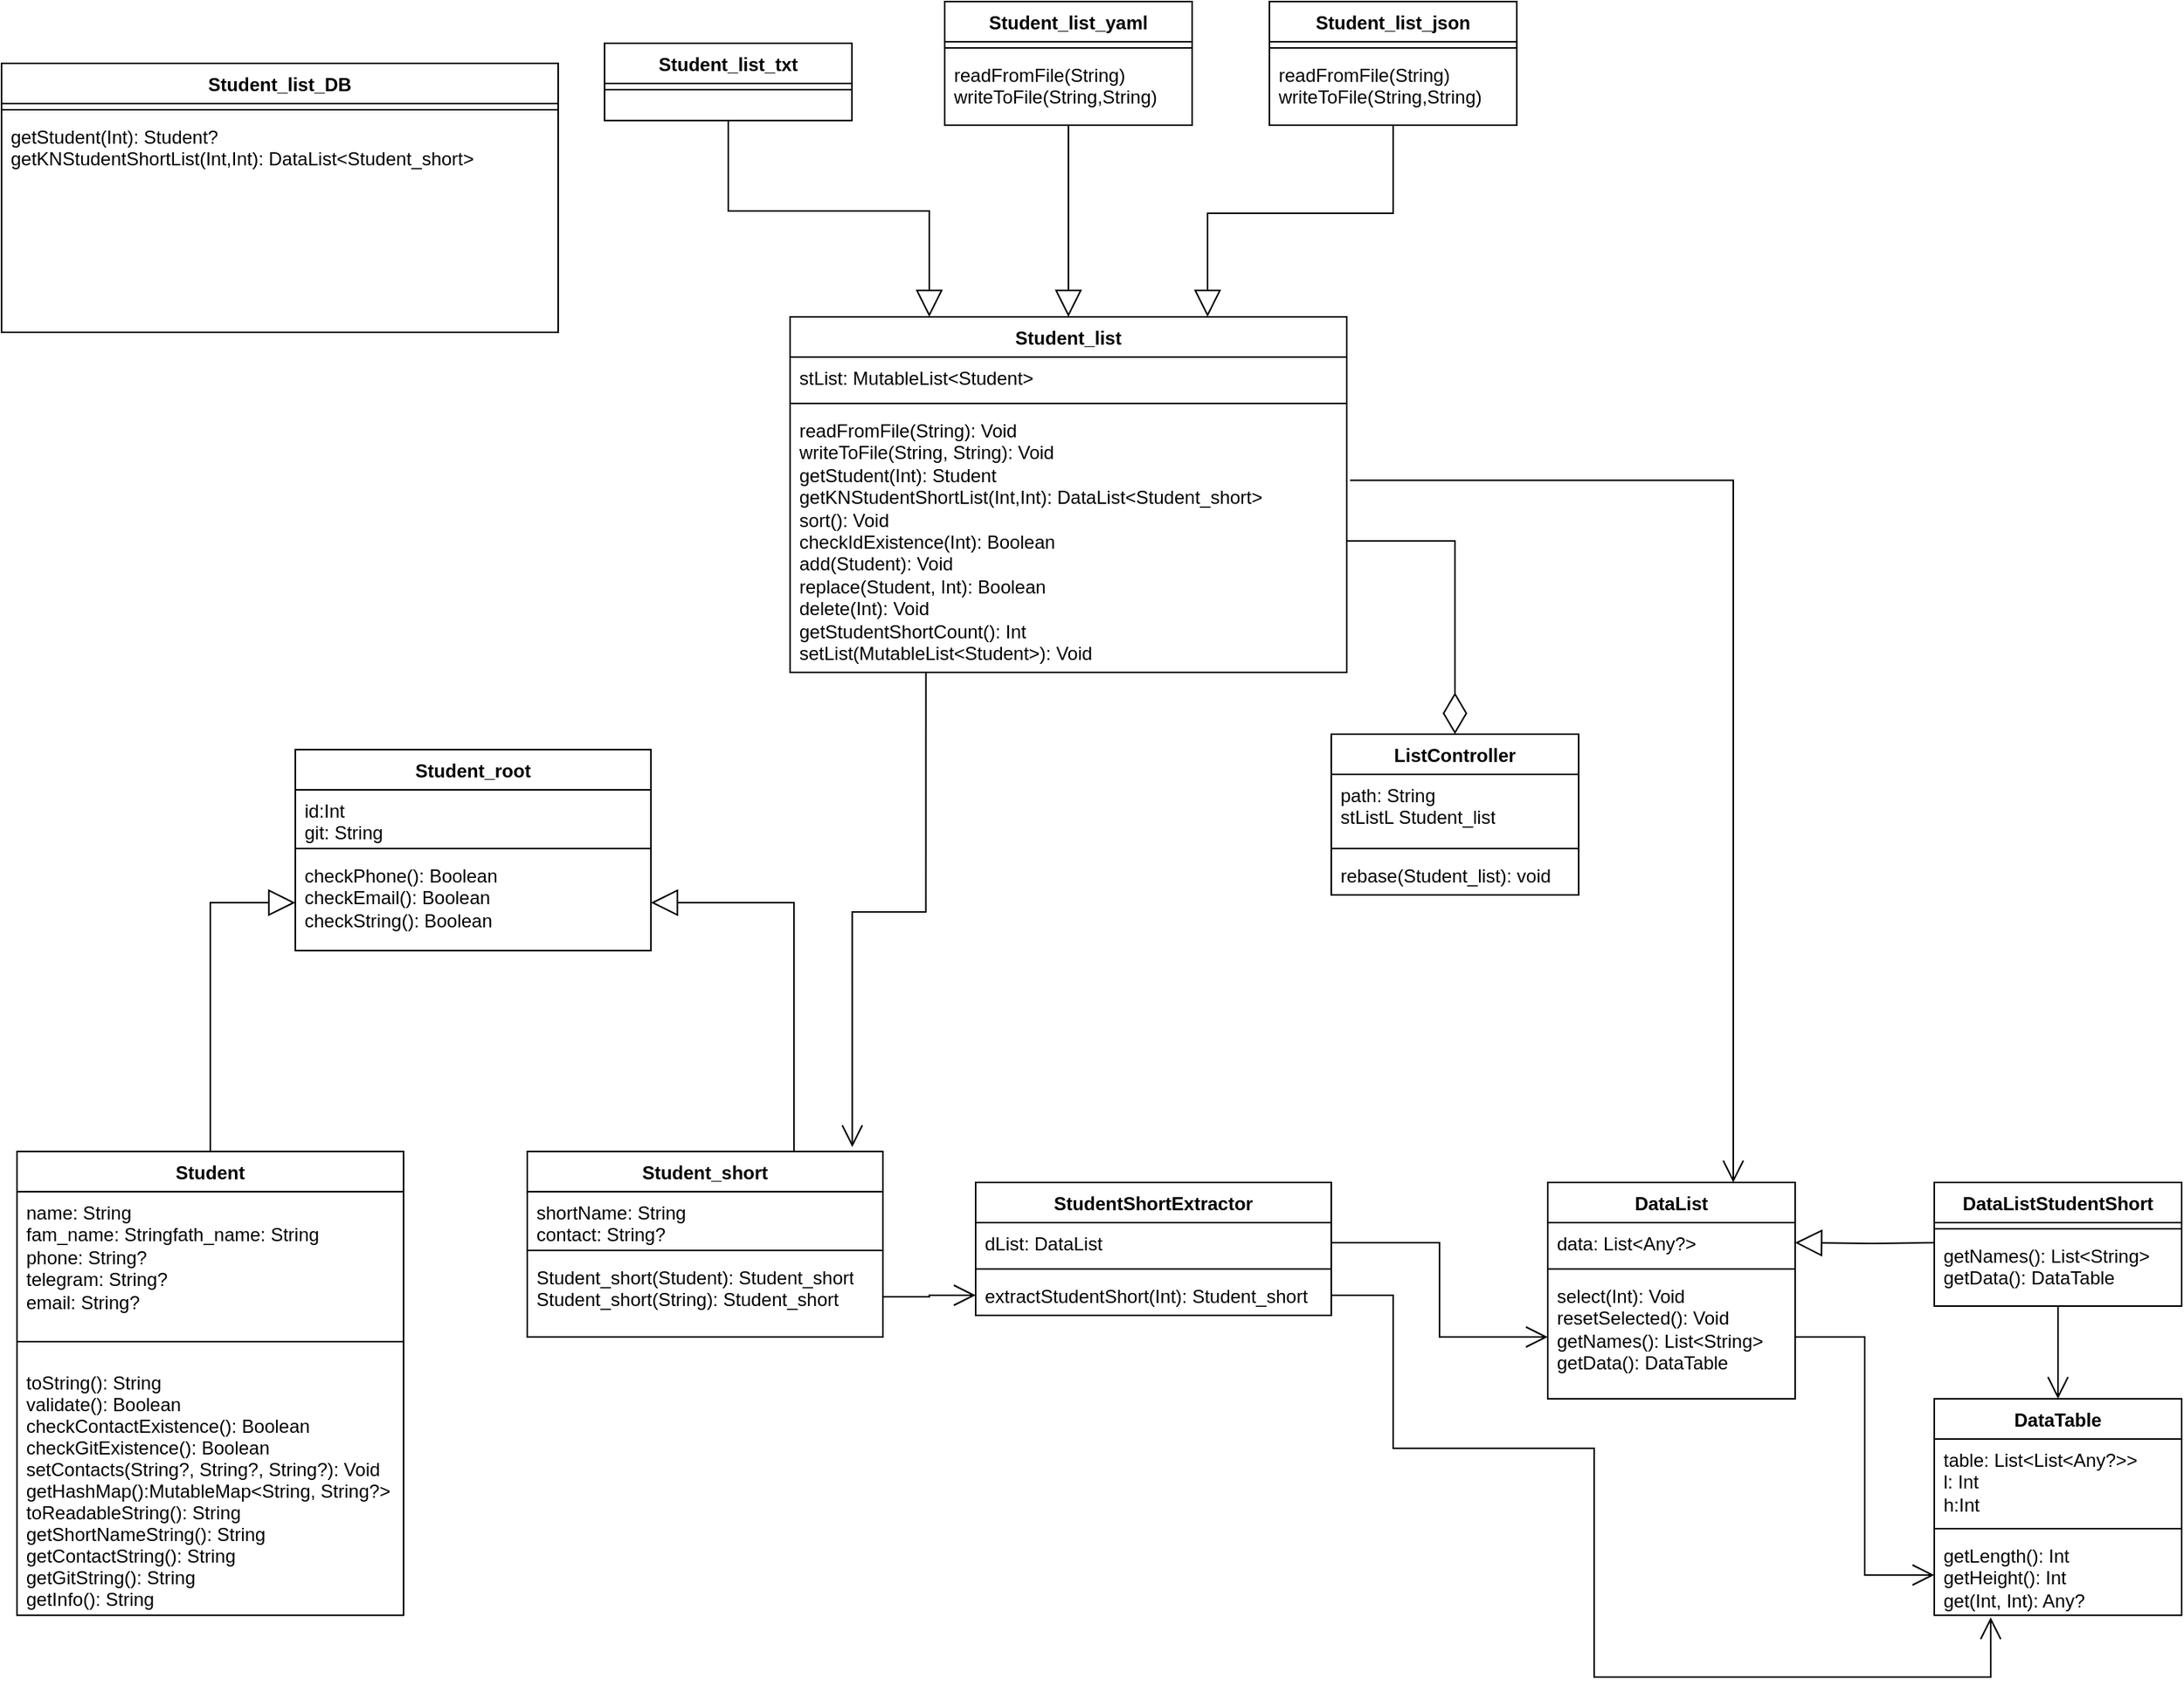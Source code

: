 <mxfile version="25.0.2">
  <diagram id="C5RBs43oDa-KdzZeNtuy" name="Page-1">
    <mxGraphModel dx="794" dy="1688" grid="1" gridSize="10" guides="1" tooltips="1" connect="1" arrows="1" fold="1" page="1" pageScale="1" pageWidth="827" pageHeight="1169" math="0" shadow="0">
      <root>
        <mxCell id="WIyWlLk6GJQsqaUBKTNV-0" />
        <mxCell id="WIyWlLk6GJQsqaUBKTNV-1" parent="WIyWlLk6GJQsqaUBKTNV-0" />
        <mxCell id="zkfFHV4jXpPFQw0GAbJ--0" value="Student" style="swimlane;fontStyle=1;align=center;verticalAlign=top;childLayout=stackLayout;horizontal=1;startSize=26;horizontalStack=0;resizeParent=1;resizeLast=0;collapsible=1;marginBottom=0;rounded=0;shadow=0;strokeWidth=1;" parent="WIyWlLk6GJQsqaUBKTNV-1" vertex="1">
          <mxGeometry x="300" y="120" width="250" height="300" as="geometry">
            <mxRectangle x="230" y="140" width="160" height="26" as="alternateBounds" />
          </mxGeometry>
        </mxCell>
        <mxCell id="zkfFHV4jXpPFQw0GAbJ--3" value="&lt;div&gt;&lt;span style=&quot;background-color: initial;&quot;&gt;name: String&lt;/span&gt;&lt;br&gt;&lt;/div&gt;fam_name: Stringfath_name: String&lt;br&gt;phone: String?&lt;br&gt;telegram: String?&lt;br&gt;email: String?" style="text;align=left;verticalAlign=top;spacingLeft=4;spacingRight=4;overflow=hidden;rotatable=0;points=[[0,0.5],[1,0.5]];portConstraint=eastwest;rounded=0;shadow=0;html=1;" parent="zkfFHV4jXpPFQw0GAbJ--0" vertex="1">
          <mxGeometry y="26" width="250" height="84" as="geometry" />
        </mxCell>
        <mxCell id="zkfFHV4jXpPFQw0GAbJ--4" value="" style="line;html=1;strokeWidth=1;align=left;verticalAlign=middle;spacingTop=-1;spacingLeft=3;spacingRight=3;rotatable=0;labelPosition=right;points=[];portConstraint=eastwest;" parent="zkfFHV4jXpPFQw0GAbJ--0" vertex="1">
          <mxGeometry y="110" width="250" height="26" as="geometry" />
        </mxCell>
        <mxCell id="zkfFHV4jXpPFQw0GAbJ--5" value="toString(): String&#xa;validate(): Boolean&#xa;checkContactExistence(): Boolean&#xa;checkGitExistence(): Boolean&#xa;setContacts(String?, String?, String?): Void&#xa;getHashMap():MutableMap&lt;String, String?&gt;&#xa;toReadableString(): String&#xa;getShortNameString(): String&#xa;getContactString(): String&#xa;getGitString(): String&#xa;getInfo(): String&#xa;&#xa;" style="text;align=left;verticalAlign=top;spacingLeft=4;spacingRight=4;overflow=hidden;rotatable=0;points=[[0,0.5],[1,0.5]];portConstraint=eastwest;" parent="zkfFHV4jXpPFQw0GAbJ--0" vertex="1">
          <mxGeometry y="136" width="250" height="164" as="geometry" />
        </mxCell>
        <mxCell id="C5ZZN1iI5JI8VcaqUViz-1" value="Student_short" style="swimlane;fontStyle=1;align=center;verticalAlign=top;childLayout=stackLayout;horizontal=1;startSize=26;horizontalStack=0;resizeParent=1;resizeParentMax=0;resizeLast=0;collapsible=1;marginBottom=0;whiteSpace=wrap;html=1;" parent="WIyWlLk6GJQsqaUBKTNV-1" vertex="1">
          <mxGeometry x="630" y="120" width="230" height="120" as="geometry" />
        </mxCell>
        <mxCell id="C5ZZN1iI5JI8VcaqUViz-2" value="&lt;div&gt;&lt;span style=&quot;background-color: initial;&quot;&gt;shortName: String&lt;/span&gt;&lt;br&gt;&lt;/div&gt;&lt;div&gt;contact: String?&lt;/div&gt;" style="text;strokeColor=none;fillColor=none;align=left;verticalAlign=top;spacingLeft=4;spacingRight=4;overflow=hidden;rotatable=0;points=[[0,0.5],[1,0.5]];portConstraint=eastwest;whiteSpace=wrap;html=1;" parent="C5ZZN1iI5JI8VcaqUViz-1" vertex="1">
          <mxGeometry y="26" width="230" height="34" as="geometry" />
        </mxCell>
        <mxCell id="C5ZZN1iI5JI8VcaqUViz-3" value="" style="line;strokeWidth=1;fillColor=none;align=left;verticalAlign=middle;spacingTop=-1;spacingLeft=3;spacingRight=3;rotatable=0;labelPosition=right;points=[];portConstraint=eastwest;strokeColor=inherit;" parent="C5ZZN1iI5JI8VcaqUViz-1" vertex="1">
          <mxGeometry y="60" width="230" height="8" as="geometry" />
        </mxCell>
        <mxCell id="C5ZZN1iI5JI8VcaqUViz-4" value="&lt;div&gt;&lt;span style=&quot;text-wrap: nowrap;&quot;&gt;Student_short(Student): Student_short&lt;/span&gt;&lt;/div&gt;&lt;div&gt;&lt;span style=&quot;text-wrap: nowrap;&quot;&gt;Student_short(String): Student_short&lt;/span&gt;&lt;/div&gt;" style="text;strokeColor=none;fillColor=none;align=left;verticalAlign=top;spacingLeft=4;spacingRight=4;overflow=hidden;rotatable=0;points=[[0,0.5],[1,0.5]];portConstraint=eastwest;whiteSpace=wrap;html=1;" parent="C5ZZN1iI5JI8VcaqUViz-1" vertex="1">
          <mxGeometry y="68" width="230" height="52" as="geometry" />
        </mxCell>
        <mxCell id="C5ZZN1iI5JI8VcaqUViz-9" value="Student_root" style="swimlane;fontStyle=1;align=center;verticalAlign=top;childLayout=stackLayout;horizontal=1;startSize=26;horizontalStack=0;resizeParent=1;resizeParentMax=0;resizeLast=0;collapsible=1;marginBottom=0;whiteSpace=wrap;html=1;" parent="WIyWlLk6GJQsqaUBKTNV-1" vertex="1">
          <mxGeometry x="480" y="-140" width="230" height="130" as="geometry" />
        </mxCell>
        <mxCell id="C5ZZN1iI5JI8VcaqUViz-10" value="&lt;div&gt;id:Int&amp;nbsp;&lt;/div&gt;&lt;div&gt;git: String&lt;/div&gt;" style="text;strokeColor=none;fillColor=none;align=left;verticalAlign=top;spacingLeft=4;spacingRight=4;overflow=hidden;rotatable=0;points=[[0,0.5],[1,0.5]];portConstraint=eastwest;whiteSpace=wrap;html=1;" parent="C5ZZN1iI5JI8VcaqUViz-9" vertex="1">
          <mxGeometry y="26" width="230" height="34" as="geometry" />
        </mxCell>
        <mxCell id="C5ZZN1iI5JI8VcaqUViz-11" value="" style="line;strokeWidth=1;fillColor=none;align=left;verticalAlign=middle;spacingTop=-1;spacingLeft=3;spacingRight=3;rotatable=0;labelPosition=right;points=[];portConstraint=eastwest;strokeColor=inherit;" parent="C5ZZN1iI5JI8VcaqUViz-9" vertex="1">
          <mxGeometry y="60" width="230" height="8" as="geometry" />
        </mxCell>
        <mxCell id="C5ZZN1iI5JI8VcaqUViz-12" value="&lt;span style=&quot;text-wrap: nowrap;&quot;&gt;checkPhone(): Boolean&lt;/span&gt;&lt;br style=&quot;padding: 0px; margin: 0px; text-wrap: nowrap;&quot;&gt;&lt;span style=&quot;text-wrap: nowrap;&quot;&gt;checkEmail(): Boolean&lt;/span&gt;&lt;br style=&quot;padding: 0px; margin: 0px; text-wrap: nowrap;&quot;&gt;&lt;span style=&quot;text-wrap: nowrap;&quot;&gt;checkString(): Boolean&lt;/span&gt;" style="text;strokeColor=none;fillColor=none;align=left;verticalAlign=top;spacingLeft=4;spacingRight=4;overflow=hidden;rotatable=0;points=[[0,0.5],[1,0.5]];portConstraint=eastwest;whiteSpace=wrap;html=1;" parent="C5ZZN1iI5JI8VcaqUViz-9" vertex="1">
          <mxGeometry y="68" width="230" height="62" as="geometry" />
        </mxCell>
        <mxCell id="C5ZZN1iI5JI8VcaqUViz-14" style="edgeStyle=orthogonalEdgeStyle;rounded=0;orthogonalLoop=1;jettySize=auto;html=1;endArrow=block;endFill=0;endSize=15;exitX=0.5;exitY=0;exitDx=0;exitDy=0;entryX=0;entryY=0.5;entryDx=0;entryDy=0;" parent="WIyWlLk6GJQsqaUBKTNV-1" source="zkfFHV4jXpPFQw0GAbJ--0" target="C5ZZN1iI5JI8VcaqUViz-12" edge="1">
          <mxGeometry relative="1" as="geometry">
            <mxPoint x="360" as="targetPoint" />
          </mxGeometry>
        </mxCell>
        <mxCell id="C5ZZN1iI5JI8VcaqUViz-15" style="edgeStyle=orthogonalEdgeStyle;rounded=0;orthogonalLoop=1;jettySize=auto;html=1;endArrow=block;endFill=0;endSize=15;exitX=0.75;exitY=0;exitDx=0;exitDy=0;entryX=1;entryY=0.5;entryDx=0;entryDy=0;" parent="WIyWlLk6GJQsqaUBKTNV-1" source="C5ZZN1iI5JI8VcaqUViz-1" target="C5ZZN1iI5JI8VcaqUViz-12" edge="1">
          <mxGeometry relative="1" as="geometry">
            <mxPoint x="910" y="50" as="targetPoint" />
          </mxGeometry>
        </mxCell>
        <mxCell id="KrhgIjBaAqz-MgIfs9EY-0" value="DataList" style="swimlane;fontStyle=1;align=center;verticalAlign=top;childLayout=stackLayout;horizontal=1;startSize=26;horizontalStack=0;resizeParent=1;resizeParentMax=0;resizeLast=0;collapsible=1;marginBottom=0;whiteSpace=wrap;html=1;" parent="WIyWlLk6GJQsqaUBKTNV-1" vertex="1">
          <mxGeometry x="1290" y="140" width="160" height="140" as="geometry" />
        </mxCell>
        <mxCell id="KrhgIjBaAqz-MgIfs9EY-1" value="data: List&amp;lt;Any?&amp;gt;" style="text;strokeColor=none;fillColor=none;align=left;verticalAlign=top;spacingLeft=4;spacingRight=4;overflow=hidden;rotatable=0;points=[[0,0.5],[1,0.5]];portConstraint=eastwest;whiteSpace=wrap;html=1;" parent="KrhgIjBaAqz-MgIfs9EY-0" vertex="1">
          <mxGeometry y="26" width="160" height="26" as="geometry" />
        </mxCell>
        <mxCell id="KrhgIjBaAqz-MgIfs9EY-2" value="" style="line;strokeWidth=1;fillColor=none;align=left;verticalAlign=middle;spacingTop=-1;spacingLeft=3;spacingRight=3;rotatable=0;labelPosition=right;points=[];portConstraint=eastwest;strokeColor=inherit;" parent="KrhgIjBaAqz-MgIfs9EY-0" vertex="1">
          <mxGeometry y="52" width="160" height="8" as="geometry" />
        </mxCell>
        <mxCell id="KrhgIjBaAqz-MgIfs9EY-3" value="select(Int): Void&lt;div&gt;resetSelected(): Void&lt;/div&gt;&lt;div&gt;getNames(): List&amp;lt;String&amp;gt;&lt;/div&gt;&lt;div&gt;getData(): DataTable&lt;/div&gt;" style="text;strokeColor=none;fillColor=none;align=left;verticalAlign=top;spacingLeft=4;spacingRight=4;overflow=hidden;rotatable=0;points=[[0,0.5],[1,0.5]];portConstraint=eastwest;whiteSpace=wrap;html=1;" parent="KrhgIjBaAqz-MgIfs9EY-0" vertex="1">
          <mxGeometry y="60" width="160" height="80" as="geometry" />
        </mxCell>
        <mxCell id="KrhgIjBaAqz-MgIfs9EY-4" value="DataTable" style="swimlane;fontStyle=1;align=center;verticalAlign=top;childLayout=stackLayout;horizontal=1;startSize=26;horizontalStack=0;resizeParent=1;resizeParentMax=0;resizeLast=0;collapsible=1;marginBottom=0;whiteSpace=wrap;html=1;" parent="WIyWlLk6GJQsqaUBKTNV-1" vertex="1">
          <mxGeometry x="1540" y="280" width="160" height="140" as="geometry" />
        </mxCell>
        <mxCell id="KrhgIjBaAqz-MgIfs9EY-5" value="table: List&amp;lt;List&amp;lt;Any?&amp;gt;&amp;gt;&lt;div&gt;l: Int&lt;/div&gt;&lt;div&gt;h:Int&amp;nbsp;&lt;/div&gt;" style="text;strokeColor=none;fillColor=none;align=left;verticalAlign=top;spacingLeft=4;spacingRight=4;overflow=hidden;rotatable=0;points=[[0,0.5],[1,0.5]];portConstraint=eastwest;whiteSpace=wrap;html=1;" parent="KrhgIjBaAqz-MgIfs9EY-4" vertex="1">
          <mxGeometry y="26" width="160" height="54" as="geometry" />
        </mxCell>
        <mxCell id="KrhgIjBaAqz-MgIfs9EY-6" value="" style="line;strokeWidth=1;fillColor=none;align=left;verticalAlign=middle;spacingTop=-1;spacingLeft=3;spacingRight=3;rotatable=0;labelPosition=right;points=[];portConstraint=eastwest;strokeColor=inherit;" parent="KrhgIjBaAqz-MgIfs9EY-4" vertex="1">
          <mxGeometry y="80" width="160" height="8" as="geometry" />
        </mxCell>
        <mxCell id="KrhgIjBaAqz-MgIfs9EY-7" value="getLength(): Int&lt;div&gt;getHeight(): Int&lt;/div&gt;&lt;div&gt;get(Int, Int): Any?&lt;/div&gt;" style="text;strokeColor=none;fillColor=none;align=left;verticalAlign=top;spacingLeft=4;spacingRight=4;overflow=hidden;rotatable=0;points=[[0,0.5],[1,0.5]];portConstraint=eastwest;whiteSpace=wrap;html=1;" parent="KrhgIjBaAqz-MgIfs9EY-4" vertex="1">
          <mxGeometry y="88" width="160" height="52" as="geometry" />
        </mxCell>
        <mxCell id="KrhgIjBaAqz-MgIfs9EY-8" value="DataListStudentShort" style="swimlane;fontStyle=1;align=center;verticalAlign=top;childLayout=stackLayout;horizontal=1;startSize=26;horizontalStack=0;resizeParent=1;resizeParentMax=0;resizeLast=0;collapsible=1;marginBottom=0;whiteSpace=wrap;html=1;" parent="WIyWlLk6GJQsqaUBKTNV-1" vertex="1">
          <mxGeometry x="1540" y="140" width="160" height="80" as="geometry" />
        </mxCell>
        <mxCell id="KrhgIjBaAqz-MgIfs9EY-10" value="" style="line;strokeWidth=1;fillColor=none;align=left;verticalAlign=middle;spacingTop=-1;spacingLeft=3;spacingRight=3;rotatable=0;labelPosition=right;points=[];portConstraint=eastwest;strokeColor=inherit;" parent="KrhgIjBaAqz-MgIfs9EY-8" vertex="1">
          <mxGeometry y="26" width="160" height="8" as="geometry" />
        </mxCell>
        <mxCell id="KrhgIjBaAqz-MgIfs9EY-11" value="getNames(): List&amp;lt;String&amp;gt;&lt;div&gt;getData(): DataTable&lt;/div&gt;" style="text;strokeColor=none;fillColor=none;align=left;verticalAlign=top;spacingLeft=4;spacingRight=4;overflow=hidden;rotatable=0;points=[[0,0.5],[1,0.5]];portConstraint=eastwest;whiteSpace=wrap;html=1;" parent="KrhgIjBaAqz-MgIfs9EY-8" vertex="1">
          <mxGeometry y="34" width="160" height="46" as="geometry" />
        </mxCell>
        <mxCell id="KrhgIjBaAqz-MgIfs9EY-14" style="edgeStyle=orthogonalEdgeStyle;rounded=0;orthogonalLoop=1;jettySize=auto;html=1;endArrow=block;endFill=0;endSize=15;exitX=0;exitY=0.5;exitDx=0;exitDy=0;entryX=1;entryY=0.5;entryDx=0;entryDy=0;" parent="WIyWlLk6GJQsqaUBKTNV-1" target="KrhgIjBaAqz-MgIfs9EY-1" edge="1">
          <mxGeometry relative="1" as="geometry">
            <mxPoint x="1540" y="179.0" as="sourcePoint" />
            <mxPoint x="1210" y="90" as="targetPoint" />
          </mxGeometry>
        </mxCell>
        <mxCell id="KrhgIjBaAqz-MgIfs9EY-20" value="StudentShortExtractor" style="swimlane;fontStyle=1;align=center;verticalAlign=top;childLayout=stackLayout;horizontal=1;startSize=26;horizontalStack=0;resizeParent=1;resizeParentMax=0;resizeLast=0;collapsible=1;marginBottom=0;whiteSpace=wrap;html=1;" parent="WIyWlLk6GJQsqaUBKTNV-1" vertex="1">
          <mxGeometry x="920" y="140" width="230" height="86" as="geometry" />
        </mxCell>
        <mxCell id="KrhgIjBaAqz-MgIfs9EY-21" value="dList: DataList" style="text;strokeColor=none;fillColor=none;align=left;verticalAlign=top;spacingLeft=4;spacingRight=4;overflow=hidden;rotatable=0;points=[[0,0.5],[1,0.5]];portConstraint=eastwest;whiteSpace=wrap;html=1;" parent="KrhgIjBaAqz-MgIfs9EY-20" vertex="1">
          <mxGeometry y="26" width="230" height="26" as="geometry" />
        </mxCell>
        <mxCell id="KrhgIjBaAqz-MgIfs9EY-22" value="" style="line;strokeWidth=1;fillColor=none;align=left;verticalAlign=middle;spacingTop=-1;spacingLeft=3;spacingRight=3;rotatable=0;labelPosition=right;points=[];portConstraint=eastwest;strokeColor=inherit;" parent="KrhgIjBaAqz-MgIfs9EY-20" vertex="1">
          <mxGeometry y="52" width="230" height="8" as="geometry" />
        </mxCell>
        <mxCell id="KrhgIjBaAqz-MgIfs9EY-23" value="extractStudentShort(Int): Student_short" style="text;strokeColor=none;fillColor=none;align=left;verticalAlign=top;spacingLeft=4;spacingRight=4;overflow=hidden;rotatable=0;points=[[0,0.5],[1,0.5]];portConstraint=eastwest;whiteSpace=wrap;html=1;" parent="KrhgIjBaAqz-MgIfs9EY-20" vertex="1">
          <mxGeometry y="60" width="230" height="26" as="geometry" />
        </mxCell>
        <mxCell id="KrhgIjBaAqz-MgIfs9EY-27" value="" style="endArrow=open;endFill=1;endSize=12;html=1;rounded=0;entryX=0;entryY=0.5;entryDx=0;entryDy=0;exitX=1;exitY=0.5;exitDx=0;exitDy=0;edgeStyle=orthogonalEdgeStyle;" parent="WIyWlLk6GJQsqaUBKTNV-1" source="KrhgIjBaAqz-MgIfs9EY-21" target="KrhgIjBaAqz-MgIfs9EY-3" edge="1">
          <mxGeometry width="160" relative="1" as="geometry">
            <mxPoint x="1080" y="370" as="sourcePoint" />
            <mxPoint x="1240" y="370" as="targetPoint" />
          </mxGeometry>
        </mxCell>
        <mxCell id="KrhgIjBaAqz-MgIfs9EY-29" value="" style="endArrow=open;endFill=1;endSize=12;html=1;rounded=0;exitX=1;exitY=0.5;exitDx=0;exitDy=0;entryX=0.228;entryY=1.026;entryDx=0;entryDy=0;entryPerimeter=0;edgeStyle=orthogonalEdgeStyle;" parent="WIyWlLk6GJQsqaUBKTNV-1" source="KrhgIjBaAqz-MgIfs9EY-23" target="KrhgIjBaAqz-MgIfs9EY-7" edge="1">
          <mxGeometry width="160" relative="1" as="geometry">
            <mxPoint x="1140" y="244.73" as="sourcePoint" />
            <mxPoint x="1572.64" y="401.266" as="targetPoint" />
            <Array as="points">
              <mxPoint x="1190" y="213" />
              <mxPoint x="1190" y="312" />
              <mxPoint x="1320" y="312" />
              <mxPoint x="1320" y="460" />
              <mxPoint x="1576" y="460" />
            </Array>
          </mxGeometry>
        </mxCell>
        <mxCell id="KrhgIjBaAqz-MgIfs9EY-30" value="" style="endArrow=open;endFill=1;endSize=12;html=1;rounded=0;exitX=1;exitY=0.5;exitDx=0;exitDy=0;entryX=0;entryY=0.5;entryDx=0;entryDy=0;edgeStyle=orthogonalEdgeStyle;" parent="WIyWlLk6GJQsqaUBKTNV-1" source="C5ZZN1iI5JI8VcaqUViz-4" target="KrhgIjBaAqz-MgIfs9EY-23" edge="1">
          <mxGeometry width="160" relative="1" as="geometry">
            <mxPoint x="900" y="270" as="sourcePoint" />
            <mxPoint x="1060" y="270" as="targetPoint" />
          </mxGeometry>
        </mxCell>
        <mxCell id="KrhgIjBaAqz-MgIfs9EY-31" value="" style="endArrow=open;endFill=1;endSize=12;html=1;rounded=0;entryX=0.5;entryY=0;entryDx=0;entryDy=0;edgeStyle=orthogonalEdgeStyle;exitX=0.5;exitY=1;exitDx=0;exitDy=0;" parent="WIyWlLk6GJQsqaUBKTNV-1" source="KrhgIjBaAqz-MgIfs9EY-8" target="KrhgIjBaAqz-MgIfs9EY-4" edge="1">
          <mxGeometry width="160" relative="1" as="geometry">
            <mxPoint x="1640" y="240" as="sourcePoint" />
            <mxPoint x="1680" y="240" as="targetPoint" />
            <Array as="points" />
          </mxGeometry>
        </mxCell>
        <mxCell id="KrhgIjBaAqz-MgIfs9EY-32" value="" style="endArrow=open;endFill=1;endSize=12;html=1;rounded=0;entryX=0;entryY=0.5;entryDx=0;entryDy=0;edgeStyle=orthogonalEdgeStyle;exitX=1;exitY=0.5;exitDx=0;exitDy=0;" parent="WIyWlLk6GJQsqaUBKTNV-1" source="KrhgIjBaAqz-MgIfs9EY-3" target="KrhgIjBaAqz-MgIfs9EY-7" edge="1">
          <mxGeometry width="160" relative="1" as="geometry">
            <mxPoint x="1630" y="230" as="sourcePoint" />
            <mxPoint x="1630" y="290" as="targetPoint" />
            <Array as="points" />
          </mxGeometry>
        </mxCell>
        <mxCell id="cp2H9IhOnlfE6jXERYIY-0" value="ListController" style="swimlane;fontStyle=1;align=center;verticalAlign=top;childLayout=stackLayout;horizontal=1;startSize=26;horizontalStack=0;resizeParent=1;resizeParentMax=0;resizeLast=0;collapsible=1;marginBottom=0;whiteSpace=wrap;html=1;" parent="WIyWlLk6GJQsqaUBKTNV-1" vertex="1">
          <mxGeometry x="1150" y="-150" width="160" height="104" as="geometry" />
        </mxCell>
        <mxCell id="cp2H9IhOnlfE6jXERYIY-1" value="path: String&lt;div&gt;stListL Student_list&lt;/div&gt;" style="text;strokeColor=none;fillColor=none;align=left;verticalAlign=top;spacingLeft=4;spacingRight=4;overflow=hidden;rotatable=0;points=[[0,0.5],[1,0.5]];portConstraint=eastwest;whiteSpace=wrap;html=1;" parent="cp2H9IhOnlfE6jXERYIY-0" vertex="1">
          <mxGeometry y="26" width="160" height="44" as="geometry" />
        </mxCell>
        <mxCell id="cp2H9IhOnlfE6jXERYIY-2" value="" style="line;strokeWidth=1;fillColor=none;align=left;verticalAlign=middle;spacingTop=-1;spacingLeft=3;spacingRight=3;rotatable=0;labelPosition=right;points=[];portConstraint=eastwest;strokeColor=inherit;" parent="cp2H9IhOnlfE6jXERYIY-0" vertex="1">
          <mxGeometry y="70" width="160" height="8" as="geometry" />
        </mxCell>
        <mxCell id="cp2H9IhOnlfE6jXERYIY-3" value="rebase(Student_list): void" style="text;strokeColor=none;fillColor=none;align=left;verticalAlign=top;spacingLeft=4;spacingRight=4;overflow=hidden;rotatable=0;points=[[0,0.5],[1,0.5]];portConstraint=eastwest;whiteSpace=wrap;html=1;" parent="cp2H9IhOnlfE6jXERYIY-0" vertex="1">
          <mxGeometry y="78" width="160" height="26" as="geometry" />
        </mxCell>
        <mxCell id="cp2H9IhOnlfE6jXERYIY-9" value="" style="endArrow=diamondThin;endFill=0;endSize=24;html=1;rounded=0;entryX=0.5;entryY=0;entryDx=0;entryDy=0;edgeStyle=orthogonalEdgeStyle;exitX=1;exitY=0.5;exitDx=0;exitDy=0;" parent="WIyWlLk6GJQsqaUBKTNV-1" source="cp2H9IhOnlfE6jXERYIY-13" target="cp2H9IhOnlfE6jXERYIY-0" edge="1">
          <mxGeometry width="160" relative="1" as="geometry">
            <mxPoint x="1040" y="-140" as="sourcePoint" />
            <mxPoint x="1200" y="-140" as="targetPoint" />
          </mxGeometry>
        </mxCell>
        <mxCell id="cp2H9IhOnlfE6jXERYIY-10" value="Student_list" style="swimlane;fontStyle=1;align=center;verticalAlign=top;childLayout=stackLayout;horizontal=1;startSize=26;horizontalStack=0;resizeParent=1;resizeParentMax=0;resizeLast=0;collapsible=1;marginBottom=0;whiteSpace=wrap;html=1;" parent="WIyWlLk6GJQsqaUBKTNV-1" vertex="1">
          <mxGeometry x="800" y="-420" width="360" height="230" as="geometry" />
        </mxCell>
        <mxCell id="cp2H9IhOnlfE6jXERYIY-11" value="stList: MutableList&amp;lt;Student&amp;gt;" style="text;strokeColor=none;fillColor=none;align=left;verticalAlign=top;spacingLeft=4;spacingRight=4;overflow=hidden;rotatable=0;points=[[0,0.5],[1,0.5]];portConstraint=eastwest;whiteSpace=wrap;html=1;" parent="cp2H9IhOnlfE6jXERYIY-10" vertex="1">
          <mxGeometry y="26" width="360" height="26" as="geometry" />
        </mxCell>
        <mxCell id="cp2H9IhOnlfE6jXERYIY-12" value="" style="line;strokeWidth=1;fillColor=none;align=left;verticalAlign=middle;spacingTop=-1;spacingLeft=3;spacingRight=3;rotatable=0;labelPosition=right;points=[];portConstraint=eastwest;strokeColor=inherit;" parent="cp2H9IhOnlfE6jXERYIY-10" vertex="1">
          <mxGeometry y="52" width="360" height="8" as="geometry" />
        </mxCell>
        <mxCell id="cp2H9IhOnlfE6jXERYIY-13" value="readFromFile(String): Void&lt;div&gt;writeToFile(String, String): Void&lt;/div&gt;&lt;div&gt;getStudent(Int): Student&lt;/div&gt;&lt;div&gt;getKNStudentShortList(Int,Int): DataList&amp;lt;Student_short&amp;gt;&lt;/div&gt;&lt;div&gt;sort(): Void&lt;/div&gt;&lt;div&gt;checkIdExistence(Int): Boolean&lt;/div&gt;&lt;div&gt;add(Student): Void&lt;/div&gt;&lt;div&gt;replace(Student, Int): Boolean&lt;/div&gt;&lt;div&gt;delete(Int): Void&lt;/div&gt;&lt;div&gt;getStudentShortCount(): Int&lt;/div&gt;&lt;div&gt;setList(MutableList&amp;lt;Student&amp;gt;): Void&lt;/div&gt;&lt;div&gt;&lt;br&gt;&lt;/div&gt;" style="text;strokeColor=none;fillColor=none;align=left;verticalAlign=top;spacingLeft=4;spacingRight=4;overflow=hidden;rotatable=0;points=[[0,0.5],[1,0.5]];portConstraint=eastwest;whiteSpace=wrap;html=1;" parent="cp2H9IhOnlfE6jXERYIY-10" vertex="1">
          <mxGeometry y="60" width="360" height="170" as="geometry" />
        </mxCell>
        <mxCell id="cp2H9IhOnlfE6jXERYIY-14" value="" style="endArrow=open;endFill=1;endSize=12;html=1;rounded=0;exitX=0.244;exitY=1.003;exitDx=0;exitDy=0;edgeStyle=orthogonalEdgeStyle;exitPerimeter=0;entryX=0.914;entryY=-0.024;entryDx=0;entryDy=0;entryPerimeter=0;" parent="WIyWlLk6GJQsqaUBKTNV-1" source="cp2H9IhOnlfE6jXERYIY-13" target="C5ZZN1iI5JI8VcaqUViz-1" edge="1">
          <mxGeometry width="160" relative="1" as="geometry">
            <mxPoint x="1310" y="-12" as="sourcePoint" />
            <mxPoint x="1380" y="150" as="targetPoint" />
          </mxGeometry>
        </mxCell>
        <mxCell id="cp2H9IhOnlfE6jXERYIY-15" value="" style="endArrow=open;endFill=1;endSize=12;html=1;rounded=0;exitX=1.006;exitY=0.269;exitDx=0;exitDy=0;edgeStyle=orthogonalEdgeStyle;exitPerimeter=0;entryX=0.75;entryY=0;entryDx=0;entryDy=0;" parent="WIyWlLk6GJQsqaUBKTNV-1" source="cp2H9IhOnlfE6jXERYIY-13" target="KrhgIjBaAqz-MgIfs9EY-0" edge="1">
          <mxGeometry width="160" relative="1" as="geometry">
            <mxPoint x="898" y="-179" as="sourcePoint" />
            <mxPoint x="850" y="127" as="targetPoint" />
          </mxGeometry>
        </mxCell>
        <mxCell id="cp2H9IhOnlfE6jXERYIY-24" value="Student_list_yaml" style="swimlane;fontStyle=1;align=center;verticalAlign=top;childLayout=stackLayout;horizontal=1;startSize=26;horizontalStack=0;resizeParent=1;resizeParentMax=0;resizeLast=0;collapsible=1;marginBottom=0;whiteSpace=wrap;html=1;" parent="WIyWlLk6GJQsqaUBKTNV-1" vertex="1">
          <mxGeometry x="900" y="-624" width="160" height="80" as="geometry" />
        </mxCell>
        <mxCell id="cp2H9IhOnlfE6jXERYIY-26" value="" style="line;strokeWidth=1;fillColor=none;align=left;verticalAlign=middle;spacingTop=-1;spacingLeft=3;spacingRight=3;rotatable=0;labelPosition=right;points=[];portConstraint=eastwest;strokeColor=inherit;" parent="cp2H9IhOnlfE6jXERYIY-24" vertex="1">
          <mxGeometry y="26" width="160" height="8" as="geometry" />
        </mxCell>
        <mxCell id="cp2H9IhOnlfE6jXERYIY-27" value="&lt;div&gt;readFromFile(String)&lt;/div&gt;writeToFile(String,String)" style="text;strokeColor=none;fillColor=none;align=left;verticalAlign=top;spacingLeft=4;spacingRight=4;overflow=hidden;rotatable=0;points=[[0,0.5],[1,0.5]];portConstraint=eastwest;whiteSpace=wrap;html=1;" parent="cp2H9IhOnlfE6jXERYIY-24" vertex="1">
          <mxGeometry y="34" width="160" height="46" as="geometry" />
        </mxCell>
        <mxCell id="cp2H9IhOnlfE6jXERYIY-28" value="Student_list_json" style="swimlane;fontStyle=1;align=center;verticalAlign=top;childLayout=stackLayout;horizontal=1;startSize=26;horizontalStack=0;resizeParent=1;resizeParentMax=0;resizeLast=0;collapsible=1;marginBottom=0;whiteSpace=wrap;html=1;" parent="WIyWlLk6GJQsqaUBKTNV-1" vertex="1">
          <mxGeometry x="1110" y="-624" width="160" height="80" as="geometry" />
        </mxCell>
        <mxCell id="cp2H9IhOnlfE6jXERYIY-29" value="" style="line;strokeWidth=1;fillColor=none;align=left;verticalAlign=middle;spacingTop=-1;spacingLeft=3;spacingRight=3;rotatable=0;labelPosition=right;points=[];portConstraint=eastwest;strokeColor=inherit;" parent="cp2H9IhOnlfE6jXERYIY-28" vertex="1">
          <mxGeometry y="26" width="160" height="8" as="geometry" />
        </mxCell>
        <mxCell id="cp2H9IhOnlfE6jXERYIY-30" value="&lt;div&gt;readFromFile(String)&lt;/div&gt;writeToFile(String,String)" style="text;strokeColor=none;fillColor=none;align=left;verticalAlign=top;spacingLeft=4;spacingRight=4;overflow=hidden;rotatable=0;points=[[0,0.5],[1,0.5]];portConstraint=eastwest;whiteSpace=wrap;html=1;" parent="cp2H9IhOnlfE6jXERYIY-28" vertex="1">
          <mxGeometry y="34" width="160" height="46" as="geometry" />
        </mxCell>
        <mxCell id="cp2H9IhOnlfE6jXERYIY-31" value="Student_list_txt" style="swimlane;fontStyle=1;align=center;verticalAlign=top;childLayout=stackLayout;horizontal=1;startSize=26;horizontalStack=0;resizeParent=1;resizeParentMax=0;resizeLast=0;collapsible=1;marginBottom=0;whiteSpace=wrap;html=1;" parent="WIyWlLk6GJQsqaUBKTNV-1" vertex="1">
          <mxGeometry x="680" y="-597" width="160" height="50" as="geometry" />
        </mxCell>
        <mxCell id="cp2H9IhOnlfE6jXERYIY-32" value="" style="line;strokeWidth=1;fillColor=none;align=left;verticalAlign=middle;spacingTop=-1;spacingLeft=3;spacingRight=3;rotatable=0;labelPosition=right;points=[];portConstraint=eastwest;strokeColor=inherit;" parent="cp2H9IhOnlfE6jXERYIY-31" vertex="1">
          <mxGeometry y="26" width="160" height="8" as="geometry" />
        </mxCell>
        <mxCell id="cp2H9IhOnlfE6jXERYIY-33" value="&lt;div&gt;&lt;/div&gt;" style="text;strokeColor=none;fillColor=none;align=left;verticalAlign=top;spacingLeft=4;spacingRight=4;overflow=hidden;rotatable=0;points=[[0,0.5],[1,0.5]];portConstraint=eastwest;whiteSpace=wrap;html=1;" parent="cp2H9IhOnlfE6jXERYIY-31" vertex="1">
          <mxGeometry y="34" width="160" height="16" as="geometry" />
        </mxCell>
        <mxCell id="cp2H9IhOnlfE6jXERYIY-34" style="edgeStyle=orthogonalEdgeStyle;rounded=0;orthogonalLoop=1;jettySize=auto;html=1;endArrow=block;endFill=0;endSize=15;entryX=0.25;entryY=0;entryDx=0;entryDy=0;" parent="WIyWlLk6GJQsqaUBKTNV-1" source="cp2H9IhOnlfE6jXERYIY-31" target="cp2H9IhOnlfE6jXERYIY-10" edge="1">
          <mxGeometry relative="1" as="geometry">
            <mxPoint x="600" y="-490" as="targetPoint" />
            <mxPoint x="693" y="-329" as="sourcePoint" />
          </mxGeometry>
        </mxCell>
        <mxCell id="cp2H9IhOnlfE6jXERYIY-35" style="edgeStyle=orthogonalEdgeStyle;rounded=0;orthogonalLoop=1;jettySize=auto;html=1;endArrow=block;endFill=0;endSize=15;entryX=0.5;entryY=0;entryDx=0;entryDy=0;" parent="WIyWlLk6GJQsqaUBKTNV-1" source="cp2H9IhOnlfE6jXERYIY-24" target="cp2H9IhOnlfE6jXERYIY-10" edge="1">
          <mxGeometry relative="1" as="geometry">
            <mxPoint x="900" y="-410" as="targetPoint" />
            <mxPoint x="770" y="-537" as="sourcePoint" />
          </mxGeometry>
        </mxCell>
        <mxCell id="cp2H9IhOnlfE6jXERYIY-36" style="edgeStyle=orthogonalEdgeStyle;rounded=0;orthogonalLoop=1;jettySize=auto;html=1;endArrow=block;endFill=0;endSize=15;entryX=0.75;entryY=0;entryDx=0;entryDy=0;" parent="WIyWlLk6GJQsqaUBKTNV-1" source="cp2H9IhOnlfE6jXERYIY-28" target="cp2H9IhOnlfE6jXERYIY-10" edge="1">
          <mxGeometry relative="1" as="geometry">
            <mxPoint x="990" y="-410" as="targetPoint" />
            <mxPoint x="990" y="-534" as="sourcePoint" />
          </mxGeometry>
        </mxCell>
        <mxCell id="hux7sg4PnMg9kkHbj2cz-0" value="Student_list_DB" style="swimlane;fontStyle=1;align=center;verticalAlign=top;childLayout=stackLayout;horizontal=1;startSize=26;horizontalStack=0;resizeParent=1;resizeParentMax=0;resizeLast=0;collapsible=1;marginBottom=0;whiteSpace=wrap;html=1;" vertex="1" parent="WIyWlLk6GJQsqaUBKTNV-1">
          <mxGeometry x="290" y="-584" width="360" height="174" as="geometry" />
        </mxCell>
        <mxCell id="hux7sg4PnMg9kkHbj2cz-2" value="" style="line;strokeWidth=1;fillColor=none;align=left;verticalAlign=middle;spacingTop=-1;spacingLeft=3;spacingRight=3;rotatable=0;labelPosition=right;points=[];portConstraint=eastwest;strokeColor=inherit;" vertex="1" parent="hux7sg4PnMg9kkHbj2cz-0">
          <mxGeometry y="26" width="360" height="8" as="geometry" />
        </mxCell>
        <mxCell id="hux7sg4PnMg9kkHbj2cz-3" value="&lt;div&gt;getStudent(Int): Student?&lt;/div&gt;&lt;div&gt;&lt;span style=&quot;background-color: initial;&quot;&gt;getKNStudentShortList(Int,Int): DataList&amp;lt;Student_short&amp;gt;&lt;/span&gt;&lt;/div&gt;&lt;div&gt;&lt;span style=&quot;background-color: initial; white-space: pre;&quot;&gt;&#x9;&lt;/span&gt;&lt;/div&gt;" style="text;strokeColor=none;fillColor=none;align=left;verticalAlign=top;spacingLeft=4;spacingRight=4;overflow=hidden;rotatable=0;points=[[0,0.5],[1,0.5]];portConstraint=eastwest;whiteSpace=wrap;html=1;" vertex="1" parent="hux7sg4PnMg9kkHbj2cz-0">
          <mxGeometry y="34" width="360" height="140" as="geometry" />
        </mxCell>
      </root>
    </mxGraphModel>
  </diagram>
</mxfile>
